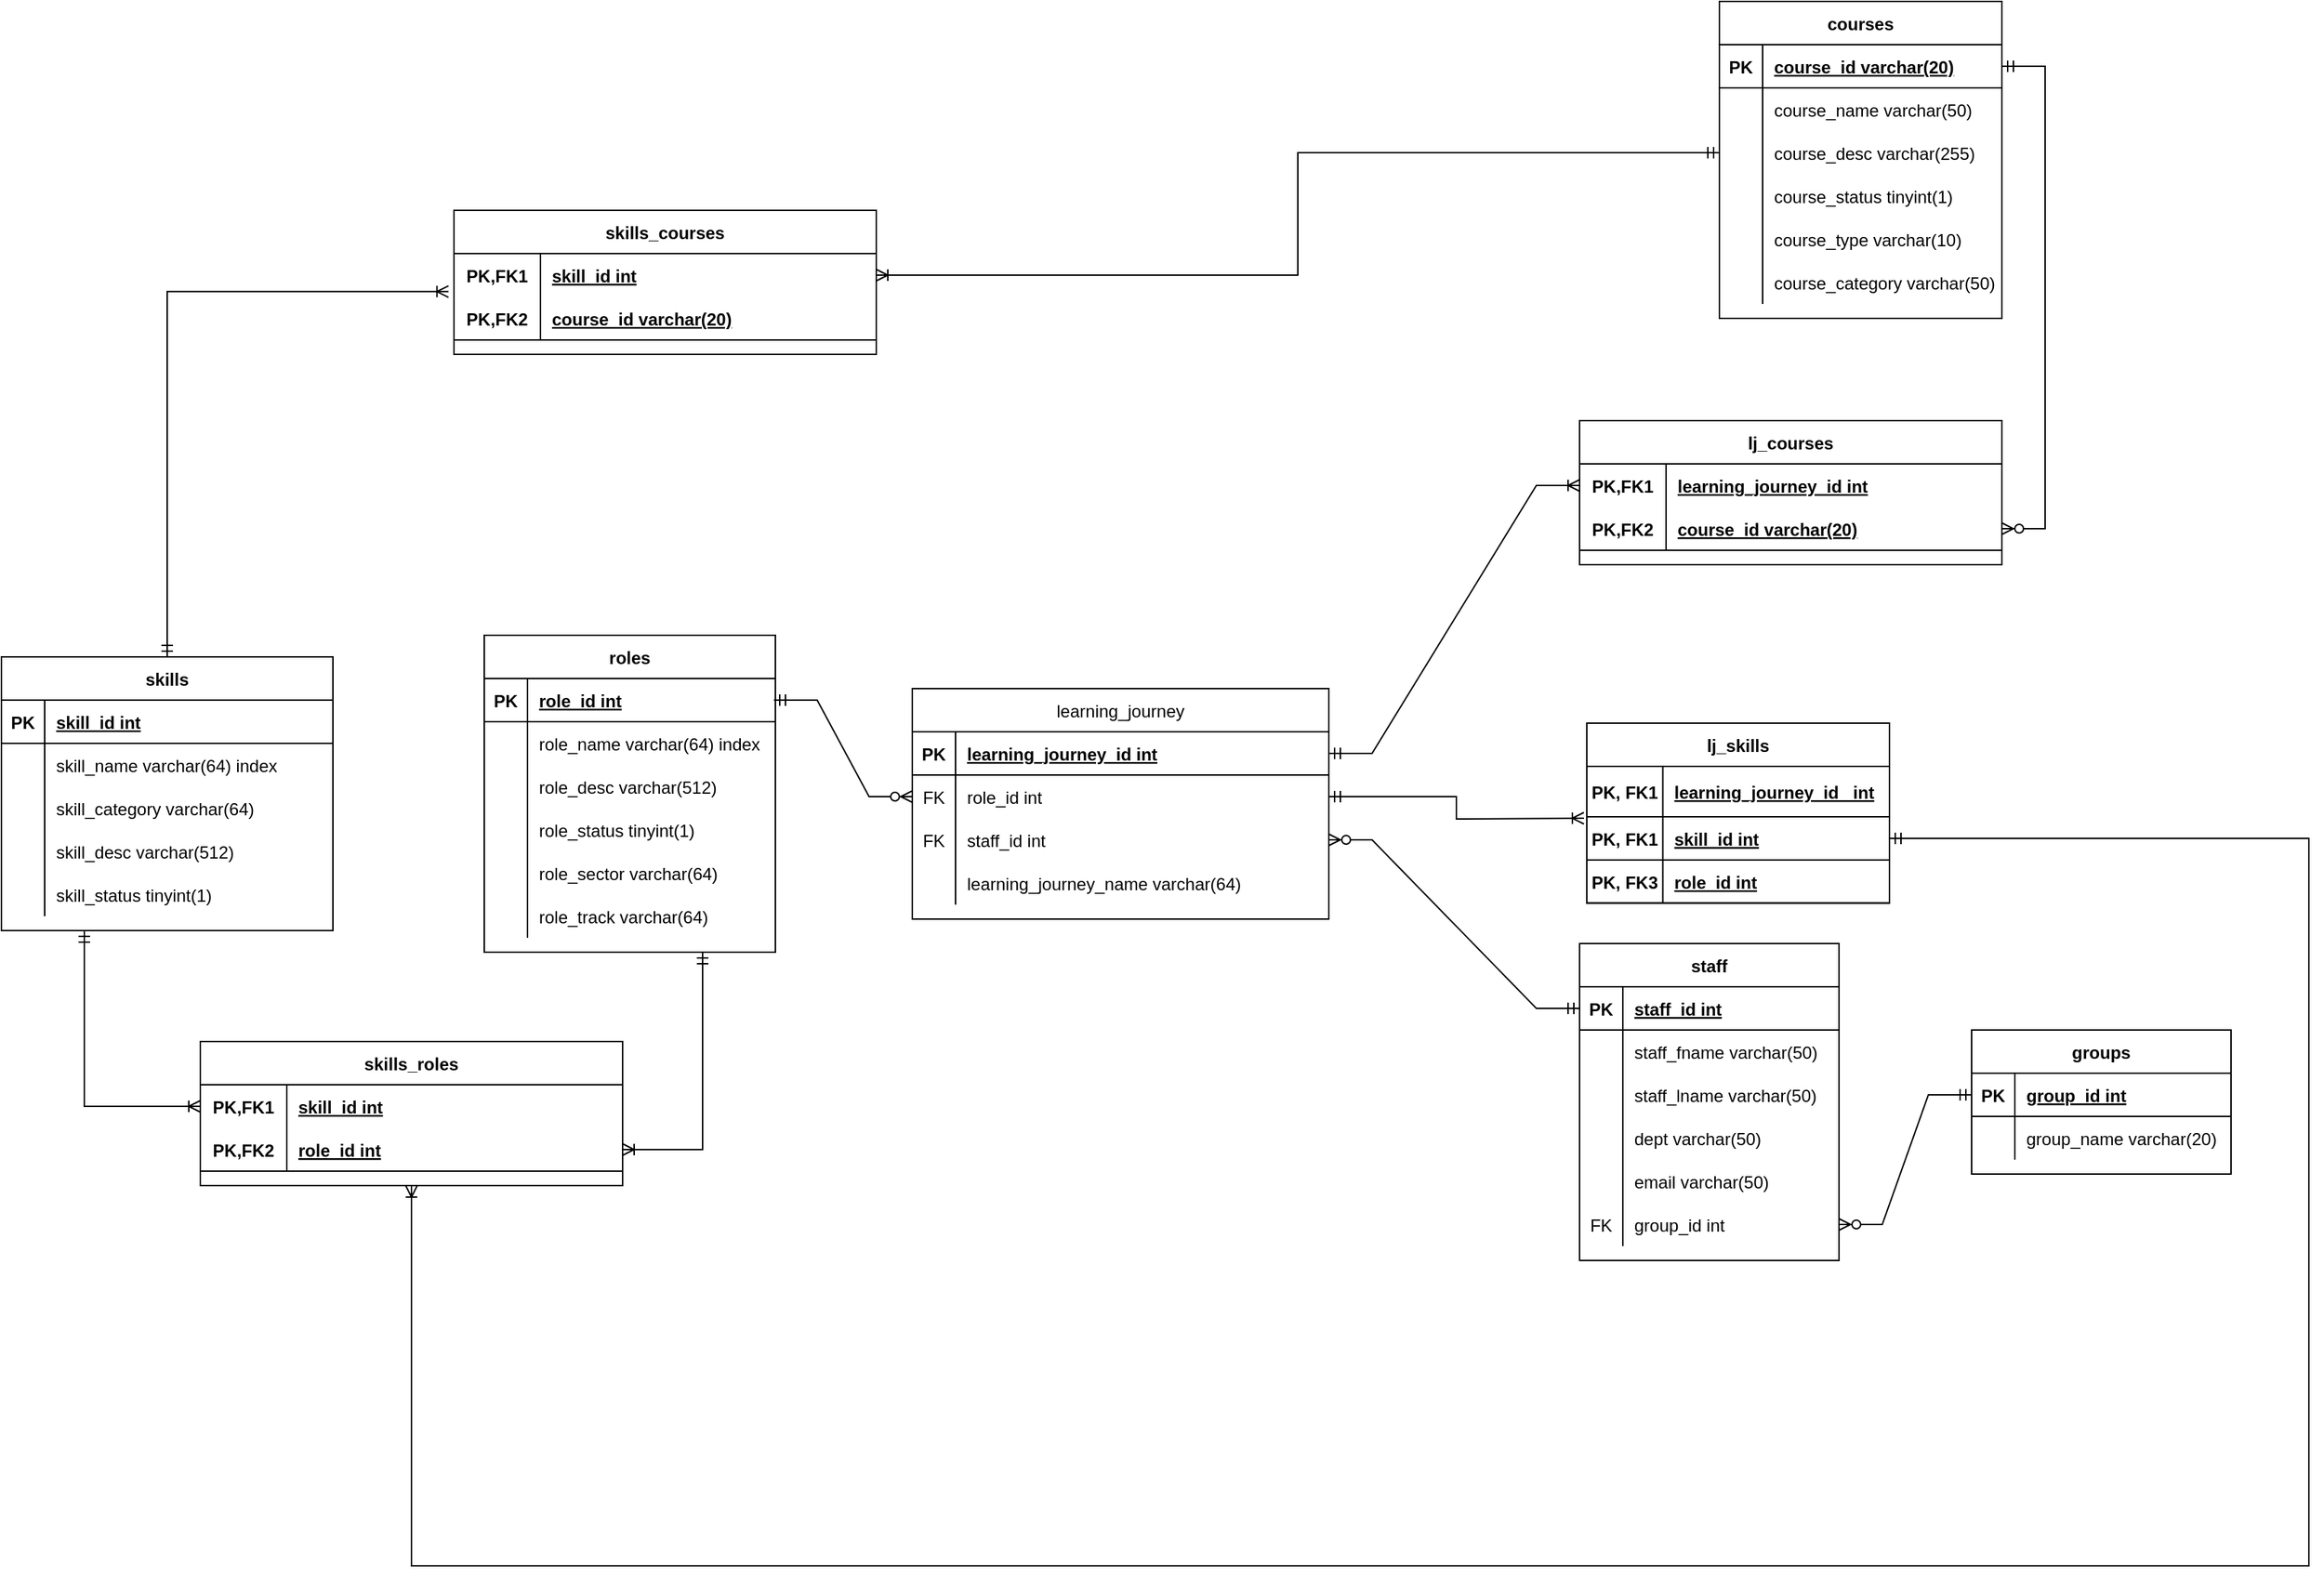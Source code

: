 <mxfile version="20.4.0" type="device"><diagram id="c9l2OR8muuAUWknQoqmP" name="Page-1"><mxGraphModel dx="1487" dy="675" grid="0" gridSize="10" guides="1" tooltips="1" connect="1" arrows="1" fold="1" page="1" pageScale="1" pageWidth="2339" pageHeight="3300" math="0" shadow="0"><root><mxCell id="0"/><mxCell id="1" parent="0"/><mxCell id="QmkV2CeMbnylMXZBhq1L-27" style="edgeStyle=orthogonalEdgeStyle;rounded=0;orthogonalLoop=1;jettySize=auto;html=1;exitX=0.5;exitY=0;exitDx=0;exitDy=0;entryX=-0.013;entryY=-0.119;entryDx=0;entryDy=0;entryPerimeter=0;endArrow=ERoneToMany;endFill=0;startArrow=ERmandOne;startFill=0;" parent="1" source="pBg2gK5NQ1nI0q90dAH0-18" target="QmkV2CeMbnylMXZBhq1L-24" edge="1"><mxGeometry relative="1" as="geometry"/></mxCell><mxCell id="QmkV2CeMbnylMXZBhq1L-37" style="edgeStyle=orthogonalEdgeStyle;rounded=0;orthogonalLoop=1;jettySize=auto;html=1;exitX=0.25;exitY=1;exitDx=0;exitDy=0;entryX=0;entryY=0.5;entryDx=0;entryDy=0;startArrow=ERmandOne;startFill=0;endArrow=ERoneToMany;endFill=0;" parent="1" source="pBg2gK5NQ1nI0q90dAH0-18" target="QmkV2CeMbnylMXZBhq1L-31" edge="1"><mxGeometry relative="1" as="geometry"/></mxCell><mxCell id="pBg2gK5NQ1nI0q90dAH0-18" value="skills" style="shape=table;startSize=30;container=1;collapsible=1;childLayout=tableLayout;fixedRows=1;rowLines=0;fontStyle=1;align=center;resizeLast=1;fontSize=12;" parent="1" vertex="1"><mxGeometry x="326" y="588" width="230" height="190" as="geometry"/></mxCell><mxCell id="pBg2gK5NQ1nI0q90dAH0-19" value="" style="shape=tableRow;horizontal=0;startSize=0;swimlaneHead=0;swimlaneBody=0;fillColor=none;collapsible=0;dropTarget=0;points=[[0,0.5],[1,0.5]];portConstraint=eastwest;top=0;left=0;right=0;bottom=1;fontSize=12;" parent="pBg2gK5NQ1nI0q90dAH0-18" vertex="1"><mxGeometry y="30" width="230" height="30" as="geometry"/></mxCell><mxCell id="pBg2gK5NQ1nI0q90dAH0-20" value="PK" style="shape=partialRectangle;connectable=0;fillColor=none;top=0;left=0;bottom=0;right=0;fontStyle=1;overflow=hidden;fontSize=12;" parent="pBg2gK5NQ1nI0q90dAH0-19" vertex="1"><mxGeometry width="30" height="30" as="geometry"><mxRectangle width="30" height="30" as="alternateBounds"/></mxGeometry></mxCell><mxCell id="pBg2gK5NQ1nI0q90dAH0-21" value="skill_id int" style="shape=partialRectangle;connectable=0;fillColor=none;top=0;left=0;bottom=0;right=0;align=left;spacingLeft=6;fontStyle=5;overflow=hidden;fontSize=12;" parent="pBg2gK5NQ1nI0q90dAH0-19" vertex="1"><mxGeometry x="30" width="200" height="30" as="geometry"><mxRectangle width="200" height="30" as="alternateBounds"/></mxGeometry></mxCell><mxCell id="pBg2gK5NQ1nI0q90dAH0-22" value="" style="shape=tableRow;horizontal=0;startSize=0;swimlaneHead=0;swimlaneBody=0;fillColor=none;collapsible=0;dropTarget=0;points=[[0,0.5],[1,0.5]];portConstraint=eastwest;top=0;left=0;right=0;bottom=0;fontSize=12;" parent="pBg2gK5NQ1nI0q90dAH0-18" vertex="1"><mxGeometry y="60" width="230" height="30" as="geometry"/></mxCell><mxCell id="pBg2gK5NQ1nI0q90dAH0-23" value="" style="shape=partialRectangle;connectable=0;fillColor=none;top=0;left=0;bottom=0;right=0;editable=1;overflow=hidden;fontSize=12;" parent="pBg2gK5NQ1nI0q90dAH0-22" vertex="1"><mxGeometry width="30" height="30" as="geometry"><mxRectangle width="30" height="30" as="alternateBounds"/></mxGeometry></mxCell><mxCell id="pBg2gK5NQ1nI0q90dAH0-24" value="skill_name varchar(64) index" style="shape=partialRectangle;connectable=0;fillColor=none;top=0;left=0;bottom=0;right=0;align=left;spacingLeft=6;overflow=hidden;fontSize=12;" parent="pBg2gK5NQ1nI0q90dAH0-22" vertex="1"><mxGeometry x="30" width="200" height="30" as="geometry"><mxRectangle width="200" height="30" as="alternateBounds"/></mxGeometry></mxCell><mxCell id="pBg2gK5NQ1nI0q90dAH0-25" value="" style="shape=tableRow;horizontal=0;startSize=0;swimlaneHead=0;swimlaneBody=0;fillColor=none;collapsible=0;dropTarget=0;points=[[0,0.5],[1,0.5]];portConstraint=eastwest;top=0;left=0;right=0;bottom=0;fontSize=12;" parent="pBg2gK5NQ1nI0q90dAH0-18" vertex="1"><mxGeometry y="90" width="230" height="30" as="geometry"/></mxCell><mxCell id="pBg2gK5NQ1nI0q90dAH0-26" value="" style="shape=partialRectangle;connectable=0;fillColor=none;top=0;left=0;bottom=0;right=0;editable=1;overflow=hidden;fontSize=12;" parent="pBg2gK5NQ1nI0q90dAH0-25" vertex="1"><mxGeometry width="30" height="30" as="geometry"><mxRectangle width="30" height="30" as="alternateBounds"/></mxGeometry></mxCell><mxCell id="pBg2gK5NQ1nI0q90dAH0-27" value="skill_category varchar(64)" style="shape=partialRectangle;connectable=0;fillColor=none;top=0;left=0;bottom=0;right=0;align=left;spacingLeft=6;overflow=hidden;fontSize=12;" parent="pBg2gK5NQ1nI0q90dAH0-25" vertex="1"><mxGeometry x="30" width="200" height="30" as="geometry"><mxRectangle width="200" height="30" as="alternateBounds"/></mxGeometry></mxCell><mxCell id="pBg2gK5NQ1nI0q90dAH0-31" value="" style="shape=tableRow;horizontal=0;startSize=0;swimlaneHead=0;swimlaneBody=0;fillColor=none;collapsible=0;dropTarget=0;points=[[0,0.5],[1,0.5]];portConstraint=eastwest;top=0;left=0;right=0;bottom=0;fontSize=12;" parent="pBg2gK5NQ1nI0q90dAH0-18" vertex="1"><mxGeometry y="120" width="230" height="30" as="geometry"/></mxCell><mxCell id="pBg2gK5NQ1nI0q90dAH0-32" value="" style="shape=partialRectangle;connectable=0;fillColor=none;top=0;left=0;bottom=0;right=0;editable=1;overflow=hidden;fontSize=12;" parent="pBg2gK5NQ1nI0q90dAH0-31" vertex="1"><mxGeometry width="30" height="30" as="geometry"><mxRectangle width="30" height="30" as="alternateBounds"/></mxGeometry></mxCell><mxCell id="pBg2gK5NQ1nI0q90dAH0-33" value="skill_desc varchar(512)" style="shape=partialRectangle;connectable=0;fillColor=none;top=0;left=0;bottom=0;right=0;align=left;spacingLeft=6;overflow=hidden;fontSize=12;" parent="pBg2gK5NQ1nI0q90dAH0-31" vertex="1"><mxGeometry x="30" width="200" height="30" as="geometry"><mxRectangle width="200" height="30" as="alternateBounds"/></mxGeometry></mxCell><mxCell id="pBg2gK5NQ1nI0q90dAH0-28" value="" style="shape=tableRow;horizontal=0;startSize=0;swimlaneHead=0;swimlaneBody=0;fillColor=none;collapsible=0;dropTarget=0;points=[[0,0.5],[1,0.5]];portConstraint=eastwest;top=0;left=0;right=0;bottom=0;fontSize=12;" parent="pBg2gK5NQ1nI0q90dAH0-18" vertex="1"><mxGeometry y="150" width="230" height="30" as="geometry"/></mxCell><mxCell id="pBg2gK5NQ1nI0q90dAH0-29" value="" style="shape=partialRectangle;connectable=0;fillColor=none;top=0;left=0;bottom=0;right=0;editable=1;overflow=hidden;fontSize=12;" parent="pBg2gK5NQ1nI0q90dAH0-28" vertex="1"><mxGeometry width="30" height="30" as="geometry"><mxRectangle width="30" height="30" as="alternateBounds"/></mxGeometry></mxCell><mxCell id="pBg2gK5NQ1nI0q90dAH0-30" value="skill_status tinyint(1)" style="shape=partialRectangle;connectable=0;fillColor=none;top=0;left=0;bottom=0;right=0;align=left;spacingLeft=6;overflow=hidden;fontSize=12;" parent="pBg2gK5NQ1nI0q90dAH0-28" vertex="1"><mxGeometry x="30" width="200" height="30" as="geometry"><mxRectangle width="200" height="30" as="alternateBounds"/></mxGeometry></mxCell><mxCell id="QmkV2CeMbnylMXZBhq1L-38" style="edgeStyle=orthogonalEdgeStyle;rounded=0;orthogonalLoop=1;jettySize=auto;html=1;exitX=0.75;exitY=1;exitDx=0;exitDy=0;entryX=1;entryY=0.5;entryDx=0;entryDy=0;startArrow=ERmandOne;startFill=0;endArrow=ERoneToMany;endFill=0;" parent="1" source="pBg2gK5NQ1nI0q90dAH0-34" target="QmkV2CeMbnylMXZBhq1L-34" edge="1"><mxGeometry relative="1" as="geometry"/></mxCell><mxCell id="pBg2gK5NQ1nI0q90dAH0-34" value="roles" style="shape=table;startSize=30;container=1;collapsible=1;childLayout=tableLayout;fixedRows=1;rowLines=0;fontStyle=1;align=center;resizeLast=1;fontSize=12;" parent="1" vertex="1"><mxGeometry x="661" y="573" width="202" height="220" as="geometry"/></mxCell><mxCell id="pBg2gK5NQ1nI0q90dAH0-35" value="" style="shape=tableRow;horizontal=0;startSize=0;swimlaneHead=0;swimlaneBody=0;fillColor=none;collapsible=0;dropTarget=0;points=[[0,0.5],[1,0.5]];portConstraint=eastwest;top=0;left=0;right=0;bottom=1;fontSize=12;" parent="pBg2gK5NQ1nI0q90dAH0-34" vertex="1"><mxGeometry y="30" width="202" height="30" as="geometry"/></mxCell><mxCell id="pBg2gK5NQ1nI0q90dAH0-36" value="PK" style="shape=partialRectangle;connectable=0;fillColor=none;top=0;left=0;bottom=0;right=0;fontStyle=1;overflow=hidden;fontSize=12;" parent="pBg2gK5NQ1nI0q90dAH0-35" vertex="1"><mxGeometry width="30" height="30" as="geometry"><mxRectangle width="30" height="30" as="alternateBounds"/></mxGeometry></mxCell><mxCell id="pBg2gK5NQ1nI0q90dAH0-37" value="role_id int" style="shape=partialRectangle;connectable=0;fillColor=none;top=0;left=0;bottom=0;right=0;align=left;spacingLeft=6;fontStyle=5;overflow=hidden;fontSize=12;" parent="pBg2gK5NQ1nI0q90dAH0-35" vertex="1"><mxGeometry x="30" width="172" height="30" as="geometry"><mxRectangle width="172" height="30" as="alternateBounds"/></mxGeometry></mxCell><mxCell id="pBg2gK5NQ1nI0q90dAH0-38" value="" style="shape=tableRow;horizontal=0;startSize=0;swimlaneHead=0;swimlaneBody=0;fillColor=none;collapsible=0;dropTarget=0;points=[[0,0.5],[1,0.5]];portConstraint=eastwest;top=0;left=0;right=0;bottom=0;fontSize=12;" parent="pBg2gK5NQ1nI0q90dAH0-34" vertex="1"><mxGeometry y="60" width="202" height="30" as="geometry"/></mxCell><mxCell id="pBg2gK5NQ1nI0q90dAH0-39" value="" style="shape=partialRectangle;connectable=0;fillColor=none;top=0;left=0;bottom=0;right=0;editable=1;overflow=hidden;fontSize=12;" parent="pBg2gK5NQ1nI0q90dAH0-38" vertex="1"><mxGeometry width="30" height="30" as="geometry"><mxRectangle width="30" height="30" as="alternateBounds"/></mxGeometry></mxCell><mxCell id="pBg2gK5NQ1nI0q90dAH0-40" value="role_name varchar(64) index" style="shape=partialRectangle;connectable=0;fillColor=none;top=0;left=0;bottom=0;right=0;align=left;spacingLeft=6;overflow=hidden;fontSize=12;" parent="pBg2gK5NQ1nI0q90dAH0-38" vertex="1"><mxGeometry x="30" width="172" height="30" as="geometry"><mxRectangle width="172" height="30" as="alternateBounds"/></mxGeometry></mxCell><mxCell id="pBg2gK5NQ1nI0q90dAH0-41" value="" style="shape=tableRow;horizontal=0;startSize=0;swimlaneHead=0;swimlaneBody=0;fillColor=none;collapsible=0;dropTarget=0;points=[[0,0.5],[1,0.5]];portConstraint=eastwest;top=0;left=0;right=0;bottom=0;fontSize=12;" parent="pBg2gK5NQ1nI0q90dAH0-34" vertex="1"><mxGeometry y="90" width="202" height="30" as="geometry"/></mxCell><mxCell id="pBg2gK5NQ1nI0q90dAH0-42" value="" style="shape=partialRectangle;connectable=0;fillColor=none;top=0;left=0;bottom=0;right=0;editable=1;overflow=hidden;fontSize=12;" parent="pBg2gK5NQ1nI0q90dAH0-41" vertex="1"><mxGeometry width="30" height="30" as="geometry"><mxRectangle width="30" height="30" as="alternateBounds"/></mxGeometry></mxCell><mxCell id="pBg2gK5NQ1nI0q90dAH0-43" value="role_desc varchar(512)" style="shape=partialRectangle;connectable=0;fillColor=none;top=0;left=0;bottom=0;right=0;align=left;spacingLeft=6;overflow=hidden;fontSize=12;" parent="pBg2gK5NQ1nI0q90dAH0-41" vertex="1"><mxGeometry x="30" width="172" height="30" as="geometry"><mxRectangle width="172" height="30" as="alternateBounds"/></mxGeometry></mxCell><mxCell id="pBg2gK5NQ1nI0q90dAH0-44" value="" style="shape=tableRow;horizontal=0;startSize=0;swimlaneHead=0;swimlaneBody=0;fillColor=none;collapsible=0;dropTarget=0;points=[[0,0.5],[1,0.5]];portConstraint=eastwest;top=0;left=0;right=0;bottom=0;fontSize=12;" parent="pBg2gK5NQ1nI0q90dAH0-34" vertex="1"><mxGeometry y="120" width="202" height="30" as="geometry"/></mxCell><mxCell id="pBg2gK5NQ1nI0q90dAH0-45" value="" style="shape=partialRectangle;connectable=0;fillColor=none;top=0;left=0;bottom=0;right=0;editable=1;overflow=hidden;fontSize=12;" parent="pBg2gK5NQ1nI0q90dAH0-44" vertex="1"><mxGeometry width="30" height="30" as="geometry"><mxRectangle width="30" height="30" as="alternateBounds"/></mxGeometry></mxCell><mxCell id="pBg2gK5NQ1nI0q90dAH0-46" value="role_status tinyint(1)" style="shape=partialRectangle;connectable=0;fillColor=none;top=0;left=0;bottom=0;right=0;align=left;spacingLeft=6;overflow=hidden;fontSize=12;" parent="pBg2gK5NQ1nI0q90dAH0-44" vertex="1"><mxGeometry x="30" width="172" height="30" as="geometry"><mxRectangle width="172" height="30" as="alternateBounds"/></mxGeometry></mxCell><mxCell id="pBg2gK5NQ1nI0q90dAH0-47" value="" style="shape=tableRow;horizontal=0;startSize=0;swimlaneHead=0;swimlaneBody=0;fillColor=none;collapsible=0;dropTarget=0;points=[[0,0.5],[1,0.5]];portConstraint=eastwest;top=0;left=0;right=0;bottom=0;fontSize=12;" parent="pBg2gK5NQ1nI0q90dAH0-34" vertex="1"><mxGeometry y="150" width="202" height="30" as="geometry"/></mxCell><mxCell id="pBg2gK5NQ1nI0q90dAH0-48" value="" style="shape=partialRectangle;connectable=0;fillColor=none;top=0;left=0;bottom=0;right=0;editable=1;overflow=hidden;fontSize=12;" parent="pBg2gK5NQ1nI0q90dAH0-47" vertex="1"><mxGeometry width="30" height="30" as="geometry"><mxRectangle width="30" height="30" as="alternateBounds"/></mxGeometry></mxCell><mxCell id="pBg2gK5NQ1nI0q90dAH0-49" value="role_sector varchar(64)" style="shape=partialRectangle;connectable=0;fillColor=none;top=0;left=0;bottom=0;right=0;align=left;spacingLeft=6;overflow=hidden;fontSize=12;" parent="pBg2gK5NQ1nI0q90dAH0-47" vertex="1"><mxGeometry x="30" width="172" height="30" as="geometry"><mxRectangle width="172" height="30" as="alternateBounds"/></mxGeometry></mxCell><mxCell id="pBg2gK5NQ1nI0q90dAH0-53" value="" style="shape=tableRow;horizontal=0;startSize=0;swimlaneHead=0;swimlaneBody=0;fillColor=none;collapsible=0;dropTarget=0;points=[[0,0.5],[1,0.5]];portConstraint=eastwest;top=0;left=0;right=0;bottom=0;fontSize=12;" parent="pBg2gK5NQ1nI0q90dAH0-34" vertex="1"><mxGeometry y="180" width="202" height="30" as="geometry"/></mxCell><mxCell id="pBg2gK5NQ1nI0q90dAH0-54" value="" style="shape=partialRectangle;connectable=0;fillColor=none;top=0;left=0;bottom=0;right=0;editable=1;overflow=hidden;fontSize=12;" parent="pBg2gK5NQ1nI0q90dAH0-53" vertex="1"><mxGeometry width="30" height="30" as="geometry"><mxRectangle width="30" height="30" as="alternateBounds"/></mxGeometry></mxCell><mxCell id="pBg2gK5NQ1nI0q90dAH0-55" value="role_track varchar(64)" style="shape=partialRectangle;connectable=0;fillColor=none;top=0;left=0;bottom=0;right=0;align=left;spacingLeft=6;overflow=hidden;fontSize=12;" parent="pBg2gK5NQ1nI0q90dAH0-53" vertex="1"><mxGeometry x="30" width="172" height="30" as="geometry"><mxRectangle width="172" height="30" as="alternateBounds"/></mxGeometry></mxCell><mxCell id="pBg2gK5NQ1nI0q90dAH0-56" value="staff" style="shape=table;startSize=30;container=1;collapsible=1;childLayout=tableLayout;fixedRows=1;rowLines=0;fontStyle=1;align=center;resizeLast=1;fontSize=12;" parent="1" vertex="1"><mxGeometry x="1421" y="787" width="180" height="220" as="geometry"/></mxCell><mxCell id="pBg2gK5NQ1nI0q90dAH0-57" value="" style="shape=tableRow;horizontal=0;startSize=0;swimlaneHead=0;swimlaneBody=0;fillColor=none;collapsible=0;dropTarget=0;points=[[0,0.5],[1,0.5]];portConstraint=eastwest;top=0;left=0;right=0;bottom=1;fontSize=12;" parent="pBg2gK5NQ1nI0q90dAH0-56" vertex="1"><mxGeometry y="30" width="180" height="30" as="geometry"/></mxCell><mxCell id="pBg2gK5NQ1nI0q90dAH0-58" value="PK" style="shape=partialRectangle;connectable=0;fillColor=none;top=0;left=0;bottom=0;right=0;fontStyle=1;overflow=hidden;fontSize=12;" parent="pBg2gK5NQ1nI0q90dAH0-57" vertex="1"><mxGeometry width="30" height="30" as="geometry"><mxRectangle width="30" height="30" as="alternateBounds"/></mxGeometry></mxCell><mxCell id="pBg2gK5NQ1nI0q90dAH0-59" value="staff_id int" style="shape=partialRectangle;connectable=0;fillColor=none;top=0;left=0;bottom=0;right=0;align=left;spacingLeft=6;fontStyle=5;overflow=hidden;fontSize=12;" parent="pBg2gK5NQ1nI0q90dAH0-57" vertex="1"><mxGeometry x="30" width="150" height="30" as="geometry"><mxRectangle width="150" height="30" as="alternateBounds"/></mxGeometry></mxCell><mxCell id="pBg2gK5NQ1nI0q90dAH0-60" value="" style="shape=tableRow;horizontal=0;startSize=0;swimlaneHead=0;swimlaneBody=0;fillColor=none;collapsible=0;dropTarget=0;points=[[0,0.5],[1,0.5]];portConstraint=eastwest;top=0;left=0;right=0;bottom=0;fontSize=12;" parent="pBg2gK5NQ1nI0q90dAH0-56" vertex="1"><mxGeometry y="60" width="180" height="30" as="geometry"/></mxCell><mxCell id="pBg2gK5NQ1nI0q90dAH0-61" value="" style="shape=partialRectangle;connectable=0;fillColor=none;top=0;left=0;bottom=0;right=0;editable=1;overflow=hidden;fontSize=12;" parent="pBg2gK5NQ1nI0q90dAH0-60" vertex="1"><mxGeometry width="30" height="30" as="geometry"><mxRectangle width="30" height="30" as="alternateBounds"/></mxGeometry></mxCell><mxCell id="pBg2gK5NQ1nI0q90dAH0-62" value="staff_fname varchar(50)" style="shape=partialRectangle;connectable=0;fillColor=none;top=0;left=0;bottom=0;right=0;align=left;spacingLeft=6;overflow=hidden;fontSize=12;" parent="pBg2gK5NQ1nI0q90dAH0-60" vertex="1"><mxGeometry x="30" width="150" height="30" as="geometry"><mxRectangle width="150" height="30" as="alternateBounds"/></mxGeometry></mxCell><mxCell id="pBg2gK5NQ1nI0q90dAH0-63" value="" style="shape=tableRow;horizontal=0;startSize=0;swimlaneHead=0;swimlaneBody=0;fillColor=none;collapsible=0;dropTarget=0;points=[[0,0.5],[1,0.5]];portConstraint=eastwest;top=0;left=0;right=0;bottom=0;fontSize=12;" parent="pBg2gK5NQ1nI0q90dAH0-56" vertex="1"><mxGeometry y="90" width="180" height="30" as="geometry"/></mxCell><mxCell id="pBg2gK5NQ1nI0q90dAH0-64" value="" style="shape=partialRectangle;connectable=0;fillColor=none;top=0;left=0;bottom=0;right=0;editable=1;overflow=hidden;fontSize=12;" parent="pBg2gK5NQ1nI0q90dAH0-63" vertex="1"><mxGeometry width="30" height="30" as="geometry"><mxRectangle width="30" height="30" as="alternateBounds"/></mxGeometry></mxCell><mxCell id="pBg2gK5NQ1nI0q90dAH0-65" value="staff_lname varchar(50)" style="shape=partialRectangle;connectable=0;fillColor=none;top=0;left=0;bottom=0;right=0;align=left;spacingLeft=6;overflow=hidden;fontSize=12;" parent="pBg2gK5NQ1nI0q90dAH0-63" vertex="1"><mxGeometry x="30" width="150" height="30" as="geometry"><mxRectangle width="150" height="30" as="alternateBounds"/></mxGeometry></mxCell><mxCell id="pBg2gK5NQ1nI0q90dAH0-66" value="" style="shape=tableRow;horizontal=0;startSize=0;swimlaneHead=0;swimlaneBody=0;fillColor=none;collapsible=0;dropTarget=0;points=[[0,0.5],[1,0.5]];portConstraint=eastwest;top=0;left=0;right=0;bottom=0;fontSize=12;" parent="pBg2gK5NQ1nI0q90dAH0-56" vertex="1"><mxGeometry y="120" width="180" height="30" as="geometry"/></mxCell><mxCell id="pBg2gK5NQ1nI0q90dAH0-67" value="" style="shape=partialRectangle;connectable=0;fillColor=none;top=0;left=0;bottom=0;right=0;editable=1;overflow=hidden;fontSize=12;" parent="pBg2gK5NQ1nI0q90dAH0-66" vertex="1"><mxGeometry width="30" height="30" as="geometry"><mxRectangle width="30" height="30" as="alternateBounds"/></mxGeometry></mxCell><mxCell id="pBg2gK5NQ1nI0q90dAH0-68" value="dept varchar(50)" style="shape=partialRectangle;connectable=0;fillColor=none;top=0;left=0;bottom=0;right=0;align=left;spacingLeft=6;overflow=hidden;fontSize=12;" parent="pBg2gK5NQ1nI0q90dAH0-66" vertex="1"><mxGeometry x="30" width="150" height="30" as="geometry"><mxRectangle width="150" height="30" as="alternateBounds"/></mxGeometry></mxCell><mxCell id="pBg2gK5NQ1nI0q90dAH0-69" value="" style="shape=tableRow;horizontal=0;startSize=0;swimlaneHead=0;swimlaneBody=0;fillColor=none;collapsible=0;dropTarget=0;points=[[0,0.5],[1,0.5]];portConstraint=eastwest;top=0;left=0;right=0;bottom=0;fontSize=12;" parent="pBg2gK5NQ1nI0q90dAH0-56" vertex="1"><mxGeometry y="150" width="180" height="30" as="geometry"/></mxCell><mxCell id="pBg2gK5NQ1nI0q90dAH0-70" value="" style="shape=partialRectangle;connectable=0;fillColor=none;top=0;left=0;bottom=0;right=0;editable=1;overflow=hidden;fontSize=12;" parent="pBg2gK5NQ1nI0q90dAH0-69" vertex="1"><mxGeometry width="30" height="30" as="geometry"><mxRectangle width="30" height="30" as="alternateBounds"/></mxGeometry></mxCell><mxCell id="pBg2gK5NQ1nI0q90dAH0-71" value="email varchar(50)" style="shape=partialRectangle;connectable=0;fillColor=none;top=0;left=0;bottom=0;right=0;align=left;spacingLeft=6;overflow=hidden;fontSize=12;" parent="pBg2gK5NQ1nI0q90dAH0-69" vertex="1"><mxGeometry x="30" width="150" height="30" as="geometry"><mxRectangle width="150" height="30" as="alternateBounds"/></mxGeometry></mxCell><mxCell id="pBg2gK5NQ1nI0q90dAH0-91" value="" style="shape=tableRow;horizontal=0;startSize=0;swimlaneHead=0;swimlaneBody=0;fillColor=none;collapsible=0;dropTarget=0;points=[[0,0.5],[1,0.5]];portConstraint=eastwest;top=0;left=0;right=0;bottom=0;fontSize=12;" parent="pBg2gK5NQ1nI0q90dAH0-56" vertex="1"><mxGeometry y="180" width="180" height="30" as="geometry"/></mxCell><mxCell id="pBg2gK5NQ1nI0q90dAH0-92" value="FK" style="shape=partialRectangle;connectable=0;fillColor=none;top=0;left=0;bottom=0;right=0;fontStyle=0;overflow=hidden;fontSize=12;" parent="pBg2gK5NQ1nI0q90dAH0-91" vertex="1"><mxGeometry width="30" height="30" as="geometry"><mxRectangle width="30" height="30" as="alternateBounds"/></mxGeometry></mxCell><mxCell id="pBg2gK5NQ1nI0q90dAH0-93" value="group_id int" style="shape=partialRectangle;connectable=0;fillColor=none;top=0;left=0;bottom=0;right=0;align=left;spacingLeft=6;fontStyle=0;overflow=hidden;fontSize=12;" parent="pBg2gK5NQ1nI0q90dAH0-91" vertex="1"><mxGeometry x="30" width="150" height="30" as="geometry"><mxRectangle width="150" height="30" as="alternateBounds"/></mxGeometry></mxCell><mxCell id="pBg2gK5NQ1nI0q90dAH0-72" value="courses" style="shape=table;startSize=30;container=1;collapsible=1;childLayout=tableLayout;fixedRows=1;rowLines=0;fontStyle=1;align=center;resizeLast=1;fontSize=12;" parent="1" vertex="1"><mxGeometry x="1518" y="133" width="196" height="220" as="geometry"/></mxCell><mxCell id="pBg2gK5NQ1nI0q90dAH0-73" value="" style="shape=tableRow;horizontal=0;startSize=0;swimlaneHead=0;swimlaneBody=0;fillColor=none;collapsible=0;dropTarget=0;points=[[0,0.5],[1,0.5]];portConstraint=eastwest;top=0;left=0;right=0;bottom=1;fontSize=12;" parent="pBg2gK5NQ1nI0q90dAH0-72" vertex="1"><mxGeometry y="30" width="196" height="30" as="geometry"/></mxCell><mxCell id="pBg2gK5NQ1nI0q90dAH0-74" value="PK" style="shape=partialRectangle;connectable=0;fillColor=none;top=0;left=0;bottom=0;right=0;fontStyle=1;overflow=hidden;fontSize=12;" parent="pBg2gK5NQ1nI0q90dAH0-73" vertex="1"><mxGeometry width="30" height="30" as="geometry"><mxRectangle width="30" height="30" as="alternateBounds"/></mxGeometry></mxCell><mxCell id="pBg2gK5NQ1nI0q90dAH0-75" value="course_id varchar(20)" style="shape=partialRectangle;connectable=0;fillColor=none;top=0;left=0;bottom=0;right=0;align=left;spacingLeft=6;fontStyle=5;overflow=hidden;fontSize=12;" parent="pBg2gK5NQ1nI0q90dAH0-73" vertex="1"><mxGeometry x="30" width="166" height="30" as="geometry"><mxRectangle width="166" height="30" as="alternateBounds"/></mxGeometry></mxCell><mxCell id="pBg2gK5NQ1nI0q90dAH0-76" value="" style="shape=tableRow;horizontal=0;startSize=0;swimlaneHead=0;swimlaneBody=0;fillColor=none;collapsible=0;dropTarget=0;points=[[0,0.5],[1,0.5]];portConstraint=eastwest;top=0;left=0;right=0;bottom=0;fontSize=12;" parent="pBg2gK5NQ1nI0q90dAH0-72" vertex="1"><mxGeometry y="60" width="196" height="30" as="geometry"/></mxCell><mxCell id="pBg2gK5NQ1nI0q90dAH0-77" value="" style="shape=partialRectangle;connectable=0;fillColor=none;top=0;left=0;bottom=0;right=0;editable=1;overflow=hidden;fontSize=12;" parent="pBg2gK5NQ1nI0q90dAH0-76" vertex="1"><mxGeometry width="30" height="30" as="geometry"><mxRectangle width="30" height="30" as="alternateBounds"/></mxGeometry></mxCell><mxCell id="pBg2gK5NQ1nI0q90dAH0-78" value="course_name varchar(50)" style="shape=partialRectangle;connectable=0;fillColor=none;top=0;left=0;bottom=0;right=0;align=left;spacingLeft=6;overflow=hidden;fontSize=12;" parent="pBg2gK5NQ1nI0q90dAH0-76" vertex="1"><mxGeometry x="30" width="166" height="30" as="geometry"><mxRectangle width="166" height="30" as="alternateBounds"/></mxGeometry></mxCell><mxCell id="pBg2gK5NQ1nI0q90dAH0-79" value="" style="shape=tableRow;horizontal=0;startSize=0;swimlaneHead=0;swimlaneBody=0;fillColor=none;collapsible=0;dropTarget=0;points=[[0,0.5],[1,0.5]];portConstraint=eastwest;top=0;left=0;right=0;bottom=0;fontSize=12;" parent="pBg2gK5NQ1nI0q90dAH0-72" vertex="1"><mxGeometry y="90" width="196" height="30" as="geometry"/></mxCell><mxCell id="pBg2gK5NQ1nI0q90dAH0-80" value="" style="shape=partialRectangle;connectable=0;fillColor=none;top=0;left=0;bottom=0;right=0;editable=1;overflow=hidden;fontSize=12;" parent="pBg2gK5NQ1nI0q90dAH0-79" vertex="1"><mxGeometry width="30" height="30" as="geometry"><mxRectangle width="30" height="30" as="alternateBounds"/></mxGeometry></mxCell><mxCell id="pBg2gK5NQ1nI0q90dAH0-81" value="course_desc varchar(255)" style="shape=partialRectangle;connectable=0;fillColor=none;top=0;left=0;bottom=0;right=0;align=left;spacingLeft=6;overflow=hidden;fontSize=12;" parent="pBg2gK5NQ1nI0q90dAH0-79" vertex="1"><mxGeometry x="30" width="166" height="30" as="geometry"><mxRectangle width="166" height="30" as="alternateBounds"/></mxGeometry></mxCell><mxCell id="pBg2gK5NQ1nI0q90dAH0-82" value="" style="shape=tableRow;horizontal=0;startSize=0;swimlaneHead=0;swimlaneBody=0;fillColor=none;collapsible=0;dropTarget=0;points=[[0,0.5],[1,0.5]];portConstraint=eastwest;top=0;left=0;right=0;bottom=0;fontSize=12;" parent="pBg2gK5NQ1nI0q90dAH0-72" vertex="1"><mxGeometry y="120" width="196" height="30" as="geometry"/></mxCell><mxCell id="pBg2gK5NQ1nI0q90dAH0-83" value="" style="shape=partialRectangle;connectable=0;fillColor=none;top=0;left=0;bottom=0;right=0;editable=1;overflow=hidden;fontSize=12;" parent="pBg2gK5NQ1nI0q90dAH0-82" vertex="1"><mxGeometry width="30" height="30" as="geometry"><mxRectangle width="30" height="30" as="alternateBounds"/></mxGeometry></mxCell><mxCell id="pBg2gK5NQ1nI0q90dAH0-84" value="course_status tinyint(1)" style="shape=partialRectangle;connectable=0;fillColor=none;top=0;left=0;bottom=0;right=0;align=left;spacingLeft=6;overflow=hidden;fontSize=12;" parent="pBg2gK5NQ1nI0q90dAH0-82" vertex="1"><mxGeometry x="30" width="166" height="30" as="geometry"><mxRectangle width="166" height="30" as="alternateBounds"/></mxGeometry></mxCell><mxCell id="pBg2gK5NQ1nI0q90dAH0-85" value="" style="shape=tableRow;horizontal=0;startSize=0;swimlaneHead=0;swimlaneBody=0;fillColor=none;collapsible=0;dropTarget=0;points=[[0,0.5],[1,0.5]];portConstraint=eastwest;top=0;left=0;right=0;bottom=0;fontSize=12;" parent="pBg2gK5NQ1nI0q90dAH0-72" vertex="1"><mxGeometry y="150" width="196" height="30" as="geometry"/></mxCell><mxCell id="pBg2gK5NQ1nI0q90dAH0-86" value="" style="shape=partialRectangle;connectable=0;fillColor=none;top=0;left=0;bottom=0;right=0;editable=1;overflow=hidden;fontSize=12;" parent="pBg2gK5NQ1nI0q90dAH0-85" vertex="1"><mxGeometry width="30" height="30" as="geometry"><mxRectangle width="30" height="30" as="alternateBounds"/></mxGeometry></mxCell><mxCell id="pBg2gK5NQ1nI0q90dAH0-87" value="course_type varchar(10)" style="shape=partialRectangle;connectable=0;fillColor=none;top=0;left=0;bottom=0;right=0;align=left;spacingLeft=6;overflow=hidden;fontSize=12;" parent="pBg2gK5NQ1nI0q90dAH0-85" vertex="1"><mxGeometry x="30" width="166" height="30" as="geometry"><mxRectangle width="166" height="30" as="alternateBounds"/></mxGeometry></mxCell><mxCell id="pBg2gK5NQ1nI0q90dAH0-88" value="" style="shape=tableRow;horizontal=0;startSize=0;swimlaneHead=0;swimlaneBody=0;fillColor=none;collapsible=0;dropTarget=0;points=[[0,0.5],[1,0.5]];portConstraint=eastwest;top=0;left=0;right=0;bottom=0;fontSize=12;" parent="pBg2gK5NQ1nI0q90dAH0-72" vertex="1"><mxGeometry y="180" width="196" height="30" as="geometry"/></mxCell><mxCell id="pBg2gK5NQ1nI0q90dAH0-89" value="" style="shape=partialRectangle;connectable=0;fillColor=none;top=0;left=0;bottom=0;right=0;editable=1;overflow=hidden;fontSize=12;" parent="pBg2gK5NQ1nI0q90dAH0-88" vertex="1"><mxGeometry width="30" height="30" as="geometry"><mxRectangle width="30" height="30" as="alternateBounds"/></mxGeometry></mxCell><mxCell id="pBg2gK5NQ1nI0q90dAH0-90" value="course_category varchar(50)" style="shape=partialRectangle;connectable=0;fillColor=none;top=0;left=0;bottom=0;right=0;align=left;spacingLeft=6;overflow=hidden;fontSize=12;" parent="pBg2gK5NQ1nI0q90dAH0-88" vertex="1"><mxGeometry x="30" width="166" height="30" as="geometry"><mxRectangle width="166" height="30" as="alternateBounds"/></mxGeometry></mxCell><mxCell id="pBg2gK5NQ1nI0q90dAH0-94" value="groups" style="shape=table;startSize=30;container=1;collapsible=1;childLayout=tableLayout;fixedRows=1;rowLines=0;fontStyle=1;align=center;resizeLast=1;fontSize=12;" parent="1" vertex="1"><mxGeometry x="1693" y="847" width="180" height="100" as="geometry"/></mxCell><mxCell id="pBg2gK5NQ1nI0q90dAH0-95" value="" style="shape=tableRow;horizontal=0;startSize=0;swimlaneHead=0;swimlaneBody=0;fillColor=none;collapsible=0;dropTarget=0;points=[[0,0.5],[1,0.5]];portConstraint=eastwest;top=0;left=0;right=0;bottom=1;fontSize=12;" parent="pBg2gK5NQ1nI0q90dAH0-94" vertex="1"><mxGeometry y="30" width="180" height="30" as="geometry"/></mxCell><mxCell id="pBg2gK5NQ1nI0q90dAH0-96" value="PK" style="shape=partialRectangle;connectable=0;fillColor=none;top=0;left=0;bottom=0;right=0;fontStyle=1;overflow=hidden;fontSize=12;" parent="pBg2gK5NQ1nI0q90dAH0-95" vertex="1"><mxGeometry width="30" height="30" as="geometry"><mxRectangle width="30" height="30" as="alternateBounds"/></mxGeometry></mxCell><mxCell id="pBg2gK5NQ1nI0q90dAH0-97" value="group_id int" style="shape=partialRectangle;connectable=0;fillColor=none;top=0;left=0;bottom=0;right=0;align=left;spacingLeft=6;fontStyle=5;overflow=hidden;fontSize=12;" parent="pBg2gK5NQ1nI0q90dAH0-95" vertex="1"><mxGeometry x="30" width="150" height="30" as="geometry"><mxRectangle width="150" height="30" as="alternateBounds"/></mxGeometry></mxCell><mxCell id="pBg2gK5NQ1nI0q90dAH0-98" value="" style="shape=tableRow;horizontal=0;startSize=0;swimlaneHead=0;swimlaneBody=0;fillColor=none;collapsible=0;dropTarget=0;points=[[0,0.5],[1,0.5]];portConstraint=eastwest;top=0;left=0;right=0;bottom=0;fontSize=12;" parent="pBg2gK5NQ1nI0q90dAH0-94" vertex="1"><mxGeometry y="60" width="180" height="30" as="geometry"/></mxCell><mxCell id="pBg2gK5NQ1nI0q90dAH0-99" value="" style="shape=partialRectangle;connectable=0;fillColor=none;top=0;left=0;bottom=0;right=0;editable=1;overflow=hidden;fontSize=12;" parent="pBg2gK5NQ1nI0q90dAH0-98" vertex="1"><mxGeometry width="30" height="30" as="geometry"><mxRectangle width="30" height="30" as="alternateBounds"/></mxGeometry></mxCell><mxCell id="pBg2gK5NQ1nI0q90dAH0-100" value="group_name varchar(20)" style="shape=partialRectangle;connectable=0;fillColor=none;top=0;left=0;bottom=0;right=0;align=left;spacingLeft=6;overflow=hidden;fontSize=12;" parent="pBg2gK5NQ1nI0q90dAH0-98" vertex="1"><mxGeometry x="30" width="150" height="30" as="geometry"><mxRectangle width="150" height="30" as="alternateBounds"/></mxGeometry></mxCell><mxCell id="pBg2gK5NQ1nI0q90dAH0-112" value="" style="edgeStyle=entityRelationEdgeStyle;fontSize=12;html=1;endArrow=ERzeroToMany;startArrow=ERmandOne;rounded=0;" parent="1" source="pBg2gK5NQ1nI0q90dAH0-95" target="pBg2gK5NQ1nI0q90dAH0-91" edge="1"><mxGeometry width="100" height="100" relative="1" as="geometry"><mxPoint x="1163" y="2050" as="sourcePoint"/><mxPoint x="1263" y="1950" as="targetPoint"/></mxGeometry></mxCell><mxCell id="pBg2gK5NQ1nI0q90dAH0-116" value="learning_journey" style="shape=table;startSize=30;container=1;collapsible=1;childLayout=tableLayout;fixedRows=1;rowLines=0;fontStyle=0;align=center;resizeLast=1;fontSize=12;" parent="1" vertex="1"><mxGeometry x="958" y="610" width="289" height="160" as="geometry"/></mxCell><mxCell id="pBg2gK5NQ1nI0q90dAH0-117" value="" style="shape=tableRow;horizontal=0;startSize=0;swimlaneHead=0;swimlaneBody=0;fillColor=none;collapsible=0;dropTarget=0;points=[[0,0.5],[1,0.5]];portConstraint=eastwest;top=0;left=0;right=0;bottom=1;fontSize=12;" parent="pBg2gK5NQ1nI0q90dAH0-116" vertex="1"><mxGeometry y="30" width="289" height="30" as="geometry"/></mxCell><mxCell id="pBg2gK5NQ1nI0q90dAH0-118" value="PK" style="shape=partialRectangle;connectable=0;fillColor=none;top=0;left=0;bottom=0;right=0;fontStyle=1;overflow=hidden;fontSize=12;" parent="pBg2gK5NQ1nI0q90dAH0-117" vertex="1"><mxGeometry width="30" height="30" as="geometry"><mxRectangle width="30" height="30" as="alternateBounds"/></mxGeometry></mxCell><mxCell id="pBg2gK5NQ1nI0q90dAH0-119" value="learning_journey_id int" style="shape=partialRectangle;connectable=0;fillColor=none;top=0;left=0;bottom=0;right=0;align=left;spacingLeft=6;fontStyle=5;overflow=hidden;fontSize=12;" parent="pBg2gK5NQ1nI0q90dAH0-117" vertex="1"><mxGeometry x="30" width="259" height="30" as="geometry"><mxRectangle width="259" height="30" as="alternateBounds"/></mxGeometry></mxCell><mxCell id="pBg2gK5NQ1nI0q90dAH0-136" value="" style="shape=tableRow;horizontal=0;startSize=0;swimlaneHead=0;swimlaneBody=0;fillColor=none;collapsible=0;dropTarget=0;points=[[0,0.5],[1,0.5]];portConstraint=eastwest;top=0;left=0;right=0;bottom=0;fontSize=12;" parent="pBg2gK5NQ1nI0q90dAH0-116" vertex="1"><mxGeometry y="60" width="289" height="30" as="geometry"/></mxCell><mxCell id="pBg2gK5NQ1nI0q90dAH0-137" value="FK" style="shape=partialRectangle;connectable=0;fillColor=none;top=0;left=0;bottom=0;right=0;fontStyle=0;overflow=hidden;fontSize=12;" parent="pBg2gK5NQ1nI0q90dAH0-136" vertex="1"><mxGeometry width="30" height="30" as="geometry"><mxRectangle width="30" height="30" as="alternateBounds"/></mxGeometry></mxCell><mxCell id="pBg2gK5NQ1nI0q90dAH0-138" value="role_id int" style="shape=partialRectangle;connectable=0;fillColor=none;top=0;left=0;bottom=0;right=0;align=left;spacingLeft=6;fontStyle=0;overflow=hidden;fontSize=12;" parent="pBg2gK5NQ1nI0q90dAH0-136" vertex="1"><mxGeometry x="30" width="259" height="30" as="geometry"><mxRectangle width="259" height="30" as="alternateBounds"/></mxGeometry></mxCell><mxCell id="pBg2gK5NQ1nI0q90dAH0-132" value="" style="shape=tableRow;horizontal=0;startSize=0;swimlaneHead=0;swimlaneBody=0;fillColor=none;collapsible=0;dropTarget=0;points=[[0,0.5],[1,0.5]];portConstraint=eastwest;top=0;left=0;right=0;bottom=0;fontSize=12;" parent="pBg2gK5NQ1nI0q90dAH0-116" vertex="1"><mxGeometry y="90" width="289" height="30" as="geometry"/></mxCell><mxCell id="pBg2gK5NQ1nI0q90dAH0-133" value="FK" style="shape=partialRectangle;connectable=0;fillColor=none;top=0;left=0;bottom=0;right=0;fontStyle=0;overflow=hidden;fontSize=12;" parent="pBg2gK5NQ1nI0q90dAH0-132" vertex="1"><mxGeometry width="30" height="30" as="geometry"><mxRectangle width="30" height="30" as="alternateBounds"/></mxGeometry></mxCell><mxCell id="pBg2gK5NQ1nI0q90dAH0-134" value="staff_id int" style="shape=partialRectangle;connectable=0;fillColor=none;top=0;left=0;bottom=0;right=0;align=left;spacingLeft=6;fontStyle=0;overflow=hidden;fontSize=12;" parent="pBg2gK5NQ1nI0q90dAH0-132" vertex="1"><mxGeometry x="30" width="259" height="30" as="geometry"><mxRectangle width="259" height="30" as="alternateBounds"/></mxGeometry></mxCell><mxCell id="pBg2gK5NQ1nI0q90dAH0-178" style="edgeStyle=orthogonalEdgeStyle;rounded=0;orthogonalLoop=1;jettySize=auto;html=1;exitX=1;exitY=0.5;exitDx=0;exitDy=0;fontSize=12;" parent="pBg2gK5NQ1nI0q90dAH0-116" source="pBg2gK5NQ1nI0q90dAH0-117" target="pBg2gK5NQ1nI0q90dAH0-117" edge="1"><mxGeometry relative="1" as="geometry"/></mxCell><mxCell id="pBg2gK5NQ1nI0q90dAH0-120" value="" style="shape=tableRow;horizontal=0;startSize=0;swimlaneHead=0;swimlaneBody=0;fillColor=none;collapsible=0;dropTarget=0;points=[[0,0.5],[1,0.5]];portConstraint=eastwest;top=0;left=0;right=0;bottom=0;fontSize=12;" parent="pBg2gK5NQ1nI0q90dAH0-116" vertex="1"><mxGeometry y="120" width="289" height="30" as="geometry"/></mxCell><mxCell id="pBg2gK5NQ1nI0q90dAH0-121" value="" style="shape=partialRectangle;connectable=0;fillColor=none;top=0;left=0;bottom=0;right=0;editable=1;overflow=hidden;fontSize=12;" parent="pBg2gK5NQ1nI0q90dAH0-120" vertex="1"><mxGeometry width="30" height="30" as="geometry"><mxRectangle width="30" height="30" as="alternateBounds"/></mxGeometry></mxCell><mxCell id="pBg2gK5NQ1nI0q90dAH0-122" value="learning_journey_name varchar(64)" style="shape=partialRectangle;connectable=0;fillColor=none;top=0;left=0;bottom=0;right=0;align=left;spacingLeft=6;overflow=hidden;fontSize=12;" parent="pBg2gK5NQ1nI0q90dAH0-120" vertex="1"><mxGeometry x="30" width="259" height="30" as="geometry"><mxRectangle width="259" height="30" as="alternateBounds"/></mxGeometry></mxCell><mxCell id="pBg2gK5NQ1nI0q90dAH0-135" value="" style="edgeStyle=entityRelationEdgeStyle;fontSize=12;html=1;endArrow=ERzeroToMany;startArrow=ERmandOne;rounded=0;" parent="1" source="pBg2gK5NQ1nI0q90dAH0-57" target="pBg2gK5NQ1nI0q90dAH0-132" edge="1"><mxGeometry width="100" height="100" relative="1" as="geometry"><mxPoint x="1266" y="1733" as="sourcePoint"/><mxPoint x="1189" y="1883" as="targetPoint"/></mxGeometry></mxCell><mxCell id="pBg2gK5NQ1nI0q90dAH0-139" value="" style="edgeStyle=entityRelationEdgeStyle;fontSize=12;html=1;endArrow=ERzeroToMany;startArrow=ERmandOne;rounded=0;" parent="1" target="pBg2gK5NQ1nI0q90dAH0-136" edge="1"><mxGeometry width="100" height="100" relative="1" as="geometry"><mxPoint x="862" y="618" as="sourcePoint"/><mxPoint x="682" y="1574" as="targetPoint"/></mxGeometry></mxCell><mxCell id="pBg2gK5NQ1nI0q90dAH0-162" value="lj_courses" style="shape=table;startSize=30;container=1;collapsible=1;childLayout=tableLayout;fixedRows=1;rowLines=0;fontStyle=1;align=center;resizeLast=1;fontSize=12;" parent="1" vertex="1"><mxGeometry x="1421" y="424" width="293" height="100" as="geometry"/></mxCell><mxCell id="pBg2gK5NQ1nI0q90dAH0-163" value="" style="shape=tableRow;horizontal=0;startSize=0;swimlaneHead=0;swimlaneBody=0;fillColor=none;collapsible=0;dropTarget=0;points=[[0,0.5],[1,0.5]];portConstraint=eastwest;top=0;left=0;right=0;bottom=0;fontSize=12;" parent="pBg2gK5NQ1nI0q90dAH0-162" vertex="1"><mxGeometry y="30" width="293" height="30" as="geometry"/></mxCell><mxCell id="pBg2gK5NQ1nI0q90dAH0-164" value="PK,FK1" style="shape=partialRectangle;connectable=0;fillColor=none;top=0;left=0;bottom=0;right=0;fontStyle=1;overflow=hidden;fontSize=12;" parent="pBg2gK5NQ1nI0q90dAH0-163" vertex="1"><mxGeometry width="60" height="30" as="geometry"><mxRectangle width="60" height="30" as="alternateBounds"/></mxGeometry></mxCell><mxCell id="pBg2gK5NQ1nI0q90dAH0-165" value="learning_journey_id int" style="shape=partialRectangle;connectable=0;fillColor=none;top=0;left=0;bottom=0;right=0;align=left;spacingLeft=6;fontStyle=5;overflow=hidden;fontSize=12;" parent="pBg2gK5NQ1nI0q90dAH0-163" vertex="1"><mxGeometry x="60" width="233" height="30" as="geometry"><mxRectangle width="233" height="30" as="alternateBounds"/></mxGeometry></mxCell><mxCell id="pBg2gK5NQ1nI0q90dAH0-166" value="" style="shape=tableRow;horizontal=0;startSize=0;swimlaneHead=0;swimlaneBody=0;fillColor=none;collapsible=0;dropTarget=0;points=[[0,0.5],[1,0.5]];portConstraint=eastwest;top=0;left=0;right=0;bottom=1;fontSize=12;" parent="pBg2gK5NQ1nI0q90dAH0-162" vertex="1"><mxGeometry y="60" width="293" height="30" as="geometry"/></mxCell><mxCell id="pBg2gK5NQ1nI0q90dAH0-167" value="PK,FK2" style="shape=partialRectangle;connectable=0;fillColor=none;top=0;left=0;bottom=0;right=0;fontStyle=1;overflow=hidden;fontSize=12;" parent="pBg2gK5NQ1nI0q90dAH0-166" vertex="1"><mxGeometry width="60" height="30" as="geometry"><mxRectangle width="60" height="30" as="alternateBounds"/></mxGeometry></mxCell><mxCell id="pBg2gK5NQ1nI0q90dAH0-168" value="course_id varchar(20)" style="shape=partialRectangle;connectable=0;fillColor=none;top=0;left=0;bottom=0;right=0;align=left;spacingLeft=6;fontStyle=5;overflow=hidden;fontSize=12;" parent="pBg2gK5NQ1nI0q90dAH0-166" vertex="1"><mxGeometry x="60" width="233" height="30" as="geometry"><mxRectangle width="233" height="30" as="alternateBounds"/></mxGeometry></mxCell><mxCell id="pBg2gK5NQ1nI0q90dAH0-175" value="" style="edgeStyle=entityRelationEdgeStyle;fontSize=12;html=1;endArrow=ERzeroToMany;startArrow=ERmandOne;rounded=0;exitX=1;exitY=0.5;exitDx=0;exitDy=0;" parent="1" source="pBg2gK5NQ1nI0q90dAH0-73" target="pBg2gK5NQ1nI0q90dAH0-166" edge="1"><mxGeometry width="100" height="100" relative="1" as="geometry"><mxPoint x="1719" y="178" as="sourcePoint"/><mxPoint x="1342" y="1260" as="targetPoint"/></mxGeometry></mxCell><mxCell id="pBg2gK5NQ1nI0q90dAH0-177" value="" style="edgeStyle=entityRelationEdgeStyle;fontSize=12;html=1;endArrow=ERoneToMany;startArrow=ERmandOne;rounded=0;" parent="1" target="pBg2gK5NQ1nI0q90dAH0-163" edge="1"><mxGeometry width="100" height="100" relative="1" as="geometry"><mxPoint x="1247" y="655" as="sourcePoint"/><mxPoint x="652" y="1438" as="targetPoint"/></mxGeometry></mxCell><mxCell id="QmkV2CeMbnylMXZBhq1L-20" value="skills_courses" style="shape=table;startSize=30;container=1;collapsible=1;childLayout=tableLayout;fixedRows=1;rowLines=0;fontStyle=1;align=center;resizeLast=1;fontSize=12;" parent="1" vertex="1"><mxGeometry x="640" y="278" width="293" height="100" as="geometry"/></mxCell><mxCell id="QmkV2CeMbnylMXZBhq1L-21" value="" style="shape=tableRow;horizontal=0;startSize=0;swimlaneHead=0;swimlaneBody=0;fillColor=none;collapsible=0;dropTarget=0;points=[[0,0.5],[1,0.5]];portConstraint=eastwest;top=0;left=0;right=0;bottom=0;fontSize=12;" parent="QmkV2CeMbnylMXZBhq1L-20" vertex="1"><mxGeometry y="30" width="293" height="30" as="geometry"/></mxCell><mxCell id="QmkV2CeMbnylMXZBhq1L-22" value="PK,FK1" style="shape=partialRectangle;connectable=0;fillColor=none;top=0;left=0;bottom=0;right=0;fontStyle=1;overflow=hidden;fontSize=12;" parent="QmkV2CeMbnylMXZBhq1L-21" vertex="1"><mxGeometry width="60" height="30" as="geometry"><mxRectangle width="60" height="30" as="alternateBounds"/></mxGeometry></mxCell><mxCell id="QmkV2CeMbnylMXZBhq1L-23" value="skill_id int" style="shape=partialRectangle;connectable=0;fillColor=none;top=0;left=0;bottom=0;right=0;align=left;spacingLeft=6;fontStyle=5;overflow=hidden;fontSize=12;" parent="QmkV2CeMbnylMXZBhq1L-21" vertex="1"><mxGeometry x="60" width="233" height="30" as="geometry"><mxRectangle width="233" height="30" as="alternateBounds"/></mxGeometry></mxCell><mxCell id="QmkV2CeMbnylMXZBhq1L-24" value="" style="shape=tableRow;horizontal=0;startSize=0;swimlaneHead=0;swimlaneBody=0;fillColor=none;collapsible=0;dropTarget=0;points=[[0,0.5],[1,0.5]];portConstraint=eastwest;top=0;left=0;right=0;bottom=1;fontSize=12;" parent="QmkV2CeMbnylMXZBhq1L-20" vertex="1"><mxGeometry y="60" width="293" height="30" as="geometry"/></mxCell><mxCell id="QmkV2CeMbnylMXZBhq1L-25" value="PK,FK2" style="shape=partialRectangle;connectable=0;fillColor=none;top=0;left=0;bottom=0;right=0;fontStyle=1;overflow=hidden;fontSize=12;" parent="QmkV2CeMbnylMXZBhq1L-24" vertex="1"><mxGeometry width="60" height="30" as="geometry"><mxRectangle width="60" height="30" as="alternateBounds"/></mxGeometry></mxCell><mxCell id="QmkV2CeMbnylMXZBhq1L-26" value="course_id varchar(20)" style="shape=partialRectangle;connectable=0;fillColor=none;top=0;left=0;bottom=0;right=0;align=left;spacingLeft=6;fontStyle=5;overflow=hidden;fontSize=12;" parent="QmkV2CeMbnylMXZBhq1L-24" vertex="1"><mxGeometry x="60" width="233" height="30" as="geometry"><mxRectangle width="233" height="30" as="alternateBounds"/></mxGeometry></mxCell><mxCell id="QmkV2CeMbnylMXZBhq1L-28" style="edgeStyle=orthogonalEdgeStyle;rounded=0;orthogonalLoop=1;jettySize=auto;html=1;exitX=0;exitY=0.5;exitDx=0;exitDy=0;entryX=1;entryY=0.5;entryDx=0;entryDy=0;startArrow=ERmandOne;startFill=0;endArrow=ERoneToMany;endFill=0;" parent="1" source="pBg2gK5NQ1nI0q90dAH0-79" target="QmkV2CeMbnylMXZBhq1L-21" edge="1"><mxGeometry relative="1" as="geometry"/></mxCell><mxCell id="QmkV2CeMbnylMXZBhq1L-30" value="skills_roles" style="shape=table;startSize=30;container=1;collapsible=1;childLayout=tableLayout;fixedRows=1;rowLines=0;fontStyle=1;align=center;resizeLast=1;fontSize=12;" parent="1" vertex="1"><mxGeometry x="464" y="855" width="293" height="100" as="geometry"/></mxCell><mxCell id="QmkV2CeMbnylMXZBhq1L-31" value="" style="shape=tableRow;horizontal=0;startSize=0;swimlaneHead=0;swimlaneBody=0;fillColor=none;collapsible=0;dropTarget=0;points=[[0,0.5],[1,0.5]];portConstraint=eastwest;top=0;left=0;right=0;bottom=0;fontSize=12;" parent="QmkV2CeMbnylMXZBhq1L-30" vertex="1"><mxGeometry y="30" width="293" height="30" as="geometry"/></mxCell><mxCell id="QmkV2CeMbnylMXZBhq1L-32" value="PK,FK1" style="shape=partialRectangle;connectable=0;fillColor=none;top=0;left=0;bottom=0;right=0;fontStyle=1;overflow=hidden;fontSize=12;" parent="QmkV2CeMbnylMXZBhq1L-31" vertex="1"><mxGeometry width="60" height="30" as="geometry"><mxRectangle width="60" height="30" as="alternateBounds"/></mxGeometry></mxCell><mxCell id="QmkV2CeMbnylMXZBhq1L-33" value="skill_id int" style="shape=partialRectangle;connectable=0;fillColor=none;top=0;left=0;bottom=0;right=0;align=left;spacingLeft=6;fontStyle=5;overflow=hidden;fontSize=12;" parent="QmkV2CeMbnylMXZBhq1L-31" vertex="1"><mxGeometry x="60" width="233" height="30" as="geometry"><mxRectangle width="233" height="30" as="alternateBounds"/></mxGeometry></mxCell><mxCell id="QmkV2CeMbnylMXZBhq1L-34" value="" style="shape=tableRow;horizontal=0;startSize=0;swimlaneHead=0;swimlaneBody=0;fillColor=none;collapsible=0;dropTarget=0;points=[[0,0.5],[1,0.5]];portConstraint=eastwest;top=0;left=0;right=0;bottom=1;fontSize=12;" parent="QmkV2CeMbnylMXZBhq1L-30" vertex="1"><mxGeometry y="60" width="293" height="30" as="geometry"/></mxCell><mxCell id="QmkV2CeMbnylMXZBhq1L-35" value="PK,FK2" style="shape=partialRectangle;connectable=0;fillColor=none;top=0;left=0;bottom=0;right=0;fontStyle=1;overflow=hidden;fontSize=12;" parent="QmkV2CeMbnylMXZBhq1L-34" vertex="1"><mxGeometry width="60" height="30" as="geometry"><mxRectangle width="60" height="30" as="alternateBounds"/></mxGeometry></mxCell><mxCell id="QmkV2CeMbnylMXZBhq1L-36" value="role_id int" style="shape=partialRectangle;connectable=0;fillColor=none;top=0;left=0;bottom=0;right=0;align=left;spacingLeft=6;fontStyle=5;overflow=hidden;fontSize=12;" parent="QmkV2CeMbnylMXZBhq1L-34" vertex="1"><mxGeometry x="60" width="233" height="30" as="geometry"><mxRectangle width="233" height="30" as="alternateBounds"/></mxGeometry></mxCell><mxCell id="V2eSZWzjG8k92IIyVjyk-27" style="edgeStyle=orthogonalEdgeStyle;rounded=0;orthogonalLoop=1;jettySize=auto;html=1;exitX=1;exitY=0.5;exitDx=0;exitDy=0;entryX=0;entryY=0.5;entryDx=0;entryDy=0;startArrow=ERmandOne;startFill=0;endArrow=ERoneToMany;endFill=0;" edge="1" parent="1" source="pBg2gK5NQ1nI0q90dAH0-136"><mxGeometry relative="1" as="geometry"><mxPoint x="1424" y="700" as="targetPoint"/></mxGeometry></mxCell><mxCell id="V2eSZWzjG8k92IIyVjyk-28" style="edgeStyle=orthogonalEdgeStyle;rounded=0;orthogonalLoop=1;jettySize=auto;html=1;entryX=0.5;entryY=1;entryDx=0;entryDy=0;startArrow=ERmandOne;startFill=0;endArrow=ERoneToMany;endFill=0;exitX=1;exitY=0.5;exitDx=0;exitDy=0;" edge="1" parent="1" source="V2eSZWzjG8k92IIyVjyk-58" target="QmkV2CeMbnylMXZBhq1L-30"><mxGeometry relative="1" as="geometry"><mxPoint x="1717" y="683" as="sourcePoint"/><Array as="points"><mxPoint x="1927" y="714"/><mxPoint x="1927" y="1219"/><mxPoint x="611" y="1219"/></Array></mxGeometry></mxCell><mxCell id="V2eSZWzjG8k92IIyVjyk-45" value="lj_skills" style="shape=table;startSize=30;container=1;collapsible=1;childLayout=tableLayout;fixedRows=1;rowLines=0;fontStyle=1;align=center;resizeLast=1;" vertex="1" parent="1"><mxGeometry x="1426" y="634" width="210" height="124.75" as="geometry"/></mxCell><mxCell id="V2eSZWzjG8k92IIyVjyk-46" value="" style="shape=tableRow;horizontal=0;startSize=0;swimlaneHead=0;swimlaneBody=0;fillColor=none;collapsible=0;dropTarget=0;points=[[0,0.5],[1,0.5]];portConstraint=eastwest;top=0;left=0;right=0;bottom=1;" vertex="1" parent="V2eSZWzjG8k92IIyVjyk-45"><mxGeometry y="30" width="210" height="35" as="geometry"/></mxCell><mxCell id="V2eSZWzjG8k92IIyVjyk-47" value="PK, FK1" style="shape=partialRectangle;connectable=0;fillColor=none;top=0;left=0;bottom=0;right=0;fontStyle=1;overflow=hidden;" vertex="1" parent="V2eSZWzjG8k92IIyVjyk-46"><mxGeometry width="52.75" height="35" as="geometry"><mxRectangle width="52.75" height="35" as="alternateBounds"/></mxGeometry></mxCell><mxCell id="V2eSZWzjG8k92IIyVjyk-48" value="learning_journey_id_ int" style="shape=partialRectangle;connectable=0;fillColor=none;top=0;left=0;bottom=0;right=0;align=left;spacingLeft=6;fontStyle=5;overflow=hidden;" vertex="1" parent="V2eSZWzjG8k92IIyVjyk-46"><mxGeometry x="52.75" width="157.25" height="35" as="geometry"><mxRectangle width="157.25" height="35" as="alternateBounds"/></mxGeometry></mxCell><mxCell id="V2eSZWzjG8k92IIyVjyk-58" value="" style="shape=tableRow;horizontal=0;startSize=0;swimlaneHead=0;swimlaneBody=0;fillColor=none;collapsible=0;dropTarget=0;points=[[0,0.5],[1,0.5]];portConstraint=eastwest;top=0;left=0;right=0;bottom=1;" vertex="1" parent="V2eSZWzjG8k92IIyVjyk-45"><mxGeometry y="65" width="210" height="30" as="geometry"/></mxCell><mxCell id="V2eSZWzjG8k92IIyVjyk-59" value="PK, FK1" style="shape=partialRectangle;connectable=0;fillColor=none;top=0;left=0;bottom=0;right=0;fontStyle=1;overflow=hidden;" vertex="1" parent="V2eSZWzjG8k92IIyVjyk-58"><mxGeometry width="52.75" height="30" as="geometry"><mxRectangle width="52.75" height="30" as="alternateBounds"/></mxGeometry></mxCell><mxCell id="V2eSZWzjG8k92IIyVjyk-60" value="skill_id int" style="shape=partialRectangle;connectable=0;fillColor=none;top=0;left=0;bottom=0;right=0;align=left;spacingLeft=6;fontStyle=5;overflow=hidden;" vertex="1" parent="V2eSZWzjG8k92IIyVjyk-58"><mxGeometry x="52.75" width="157.25" height="30" as="geometry"><mxRectangle width="157.25" height="30" as="alternateBounds"/></mxGeometry></mxCell><mxCell id="V2eSZWzjG8k92IIyVjyk-65" value="" style="shape=tableRow;horizontal=0;startSize=0;swimlaneHead=0;swimlaneBody=0;fillColor=none;collapsible=0;dropTarget=0;points=[[0,0.5],[1,0.5]];portConstraint=eastwest;top=0;left=0;right=0;bottom=1;" vertex="1" parent="V2eSZWzjG8k92IIyVjyk-45"><mxGeometry y="95" width="210" height="30" as="geometry"/></mxCell><mxCell id="V2eSZWzjG8k92IIyVjyk-66" value="PK, FK3" style="shape=partialRectangle;connectable=0;fillColor=none;top=0;left=0;bottom=0;right=0;fontStyle=1;overflow=hidden;" vertex="1" parent="V2eSZWzjG8k92IIyVjyk-65"><mxGeometry width="52.75" height="30" as="geometry"><mxRectangle width="52.75" height="30" as="alternateBounds"/></mxGeometry></mxCell><mxCell id="V2eSZWzjG8k92IIyVjyk-67" value="role_id int" style="shape=partialRectangle;connectable=0;fillColor=none;top=0;left=0;bottom=0;right=0;align=left;spacingLeft=6;fontStyle=5;overflow=hidden;" vertex="1" parent="V2eSZWzjG8k92IIyVjyk-65"><mxGeometry x="52.75" width="157.25" height="30" as="geometry"><mxRectangle width="157.25" height="30" as="alternateBounds"/></mxGeometry></mxCell></root></mxGraphModel></diagram></mxfile>